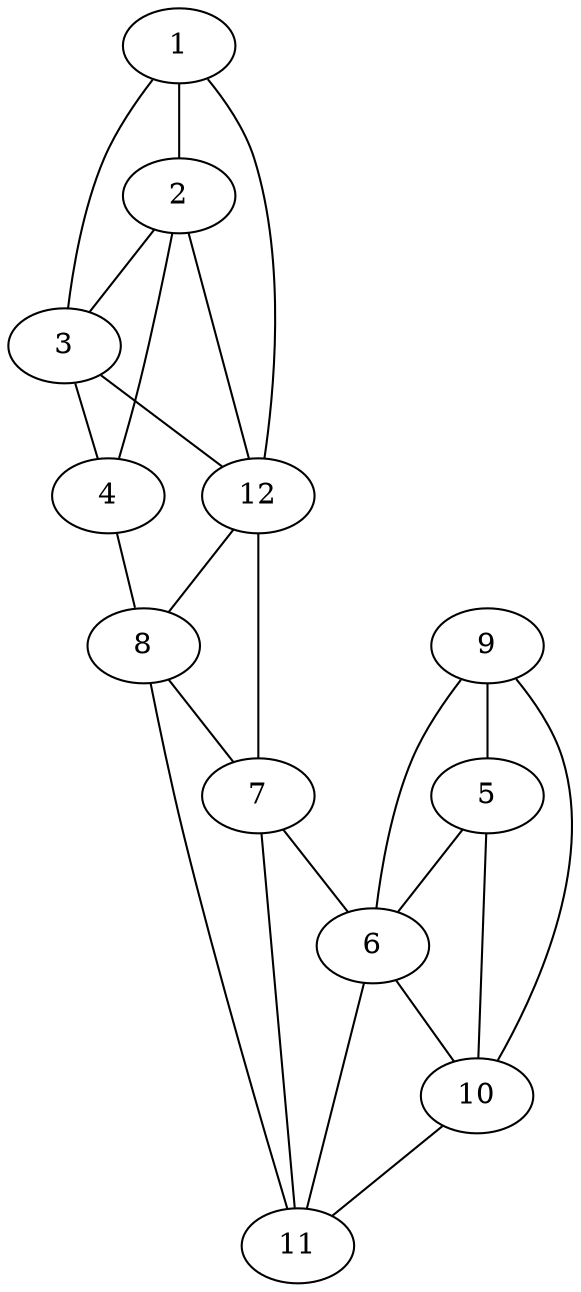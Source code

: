 graph pdb1izp {
	1	 [aaLength=11,
		sequence=TAAAKFERQHM,
		type=0];
	2	 [aaLength=10,
		sequence=NYCNQMMKSR,
		type=0];
	1 -- 2	 [distance0="23.31472",
		frequency=1,
		type0=1];
	3	 [aaLength=8,
		sequence=SLADVQAV,
		type=0];
	1 -- 3	 [distance0="48.69194",
		frequency=1,
		type0=3];
	12	 [aaLength=5,
		sequence=VNTLV,
		type=1];
	1 -- 12	 [distance0="47.64899",
		frequency=1,
		type0=2];
	2 -- 3	 [distance0="28.48534",
		frequency=1,
		type0=2];
	2 -- 12	 [distance0="35.34339",
		distance1="9.0",
		frequency=2,
		type0=3,
		type1=4];
	4	 [aaLength=3,
		sequence=CSQ,
		type=0];
	3 -- 4	 [distance0="9.655386",
		distance1="0.0",
		frequency=2,
		type0=1,
		type1=5];
	3 -- 12	 [distance0="38.8615",
		frequency=1,
		type0=3];
	4 -- 2	 [distance0="35.54894",
		frequency=1,
		type0=3];
	8	 [aaLength=3,
		sequence=KNV,
		type=1];
	4 -- 8	 [distance0="0.0",
		frequency=1,
		type0=5];
	5	 [aaLength=9,
		sequence=VPVHFDASV,
		type=1];
	10	 [aaLength=15,
		sequence=YKTTQANKHIIVACE,
		type=1];
	5 -- 10	 [distance0="19.0",
		frequency=1,
		type0=3];
	6	 [aaLength=15,
		sequence=YKTTQANKHIIVACE,
		type=1];
	5 -- 6	 [distance0="19.0",
		frequency=1,
		type0=2];
	11	 [aaLength=8,
		sequence=MSITDCRE,
		type=1];
	6 -- 11	 [distance0="18.0",
		frequency=1,
		type0=2];
	6 -- 10	 [distance0="0.0",
		distance1="0.0",
		frequency=2,
		type0=1,
		type1=5];
	7	 [aaLength=3,
		sequence=CYQ,
		type=1];
	7 -- 11	 [distance0="7.0",
		distance1="4.0",
		frequency=2,
		type0=1,
		type1=4];
	7 -- 6	 [distance0="25.0",
		frequency=1,
		type0=3];
	8 -- 11	 [distance0="18.0",
		frequency=1,
		type0=2];
	8 -- 7	 [distance0="11.0",
		distance1="8.0",
		frequency=2,
		type0=1,
		type1=4];
	9	 [aaLength=9,
		sequence=VPVHFDASV,
		type=1];
	9 -- 10	 [distance0="19.0",
		frequency=1,
		type0=3];
	9 -- 5	 [distance0="0.0",
		frequency=1,
		type0=5];
	9 -- 6	 [distance0="19.0",
		frequency=1,
		type0=2];
	10 -- 11	 [distance0="18.0",
		frequency=1,
		type0=2];
	12 -- 8	 [distance0="18.0",
		frequency=1,
		type0=1];
	12 -- 7	 [distance0="29.0",
		frequency=1,
		type0=2];
}
